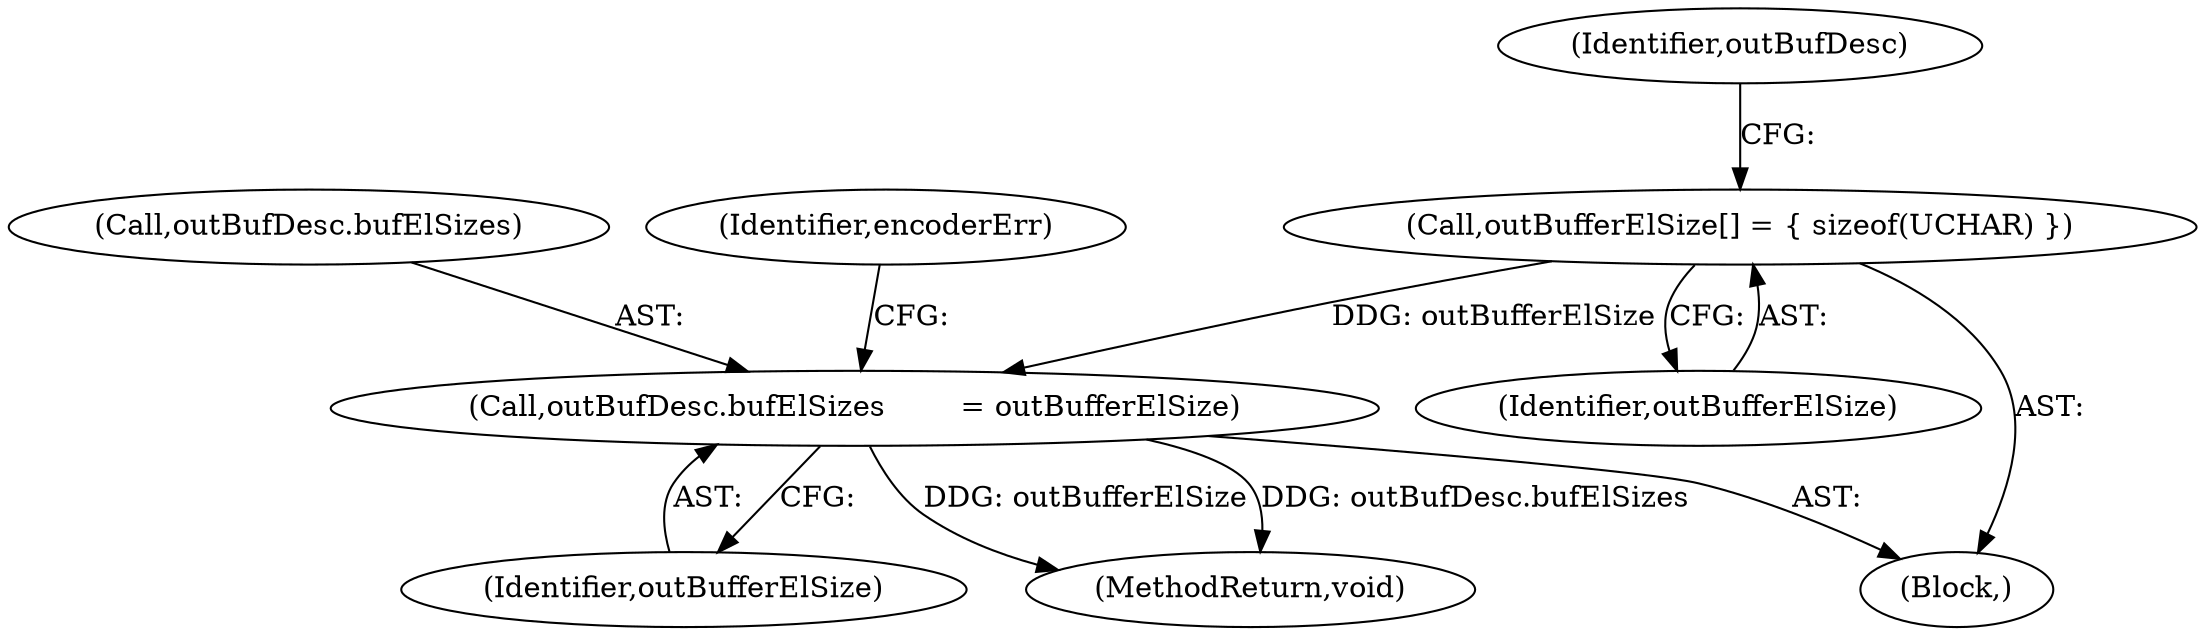 digraph "0_Android_594bf934384920618d2b6ce0bcda1f60144cb3eb@API" {
"1000541" [label="(Call,outBufferElSize[] = { sizeof(UCHAR) })"];
"1000571" [label="(Call,outBufDesc.bufElSizes        = outBufferElSize)"];
"1000575" [label="(Identifier,outBufferElSize)"];
"1000572" [label="(Call,outBufDesc.bufElSizes)"];
"1000284" [label="(Block,)"];
"1000546" [label="(Identifier,outBufDesc)"];
"1000571" [label="(Call,outBufDesc.bufElSizes        = outBufferElSize)"];
"1000542" [label="(Identifier,outBufferElSize)"];
"1000578" [label="(Identifier,encoderErr)"];
"1000541" [label="(Call,outBufferElSize[] = { sizeof(UCHAR) })"];
"1000740" [label="(MethodReturn,void)"];
"1000541" -> "1000284"  [label="AST: "];
"1000541" -> "1000542"  [label="CFG: "];
"1000542" -> "1000541"  [label="AST: "];
"1000546" -> "1000541"  [label="CFG: "];
"1000541" -> "1000571"  [label="DDG: outBufferElSize"];
"1000571" -> "1000284"  [label="AST: "];
"1000571" -> "1000575"  [label="CFG: "];
"1000572" -> "1000571"  [label="AST: "];
"1000575" -> "1000571"  [label="AST: "];
"1000578" -> "1000571"  [label="CFG: "];
"1000571" -> "1000740"  [label="DDG: outBufferElSize"];
"1000571" -> "1000740"  [label="DDG: outBufDesc.bufElSizes"];
}
